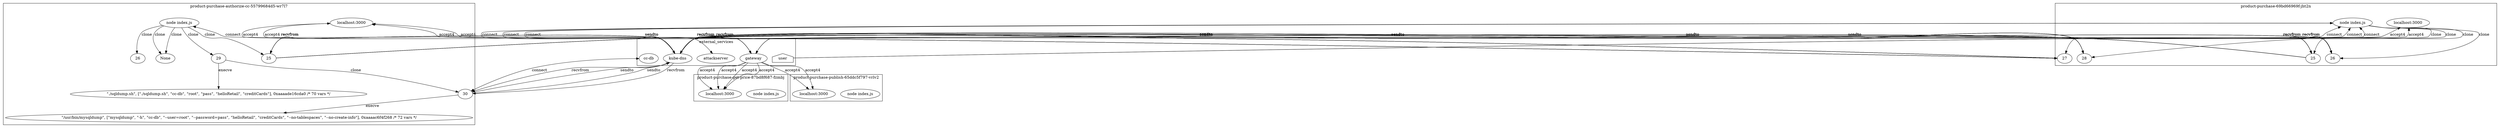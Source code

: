digraph G {
	subgraph "cluster_ product-purchase-authorize-cc-55799684d5-wr7l7 " {
		label=" product-purchase-authorize-cc-55799684d5-wr7l7 "
		65932 [label="node index.js"]
		"product-purchase-authorize-cc_localhost_3000" [label="localhost:3000"]
		"product-purchase-authorize-cc_localhost_3000" [label="localhost:3000"]
		65932 -> 70397 [label=clone]
		65932 -> 70392 [label=clone]
		65932 -> None [label=clone]
		65932 -> None [label=clone]
		"product-purchase-authorize-cc_localhost_3000" [label="localhost:3000"]
		"product-purchase-authorize-cc_localhost_3000" [label="localhost:3000"]
		65932 -> 71112 [label=clone]
		70397 [label=25]
		70392 [label=26]
		71112 [label=29]
		" product-purchase-authorize-cc-55799684d5-wr7l7 _./sqldump.sh cc-db root pass helloRetail creditCards" [label="\"./sqldump.sh\", [\"./sqldump.sh\", \"cc-db\", \"root\", \"pass\", \"helloRetail\", \"creditCards\"], 0xaaaade16cda0 /* 70 vars */"]
		71112 -> " product-purchase-authorize-cc-55799684d5-wr7l7 _./sqldump.sh cc-db root pass helloRetail creditCards" [label=execve]
		71112 -> 71119 [label=clone]
		71119 [label=30]
		" product-purchase-authorize-cc-55799684d5-wr7l7 _mysqldump -h cc-db --user=root --password=pass helloRetail creditCards --no-tablespaces --no-create-info" [label="\"/usr/bin/mysqldump\", [\"mysqldump\", \"-h\", \"cc-db\", \"--user=root\", \"--password=pass\", \"helloRetail\", \"creditCards\", \"--no-tablespaces\", \"--no-create-info\"], 0xaaaac6f4f268 /* 72 vars */"]
		71119 -> " product-purchase-authorize-cc-55799684d5-wr7l7 _mysqldump -h cc-db --user=root --password=pass helloRetail creditCards --no-tablespaces --no-create-info" [label=execve]
	}
	subgraph "cluster_ product-purchase-69bd66969f-jht2n " {
		label=" product-purchase-69bd66969f-jht2n "
		66779 [label="node index.js"]
		"product-purchase_localhost_3000" [label="localhost:3000"]
		"product-purchase_localhost_3000" [label="localhost:3000"]
		66779 -> 70313 [label=clone]
		66779 -> 70320 [label=clone]
		66779 -> 70316 [label=clone]
		66779 -> 70330 [label=clone]
		70313 [label=25]
		70320 [label=26]
		70316 [label=27]
		70330 [label=28]
	}
	subgraph "cluster_ product-purchase-get-price-87bd8f687-fzmbj " {
		label=" product-purchase-get-price-87bd8f687-fzmbj "
		67901 [label="node index.js"]
		"product-purchase-get-price_localhost_3000" [label="localhost:3000"]
		"product-purchase-get-price_localhost_3000" [label="localhost:3000"]
		"product-purchase-get-price_localhost_3000" [label="localhost:3000"]
		"product-purchase-get-price_localhost_3000" [label="localhost:3000"]
	}
	subgraph "cluster_ product-purchase-publish-65ddc5f797-vrlv2 " {
		label=" product-purchase-publish-65ddc5f797-vrlv2 "
		69231 [label="node index.js"]
		"product-purchase-publish_localhost_3000" [label="localhost:3000"]
		"product-purchase-publish_localhost_3000" [label="localhost:3000"]
	}
	subgraph cluster_services {
		label=external_services
		user [shape=house]
		"10.107.89.58_8080" -> "product-purchase-authorize-cc_localhost_3000" [label=accept4]
		"10.107.89.58_8080" -> "product-purchase-authorize-cc_localhost_3000" [label=accept4]
		"10.98.233.181_8889" [label=attackserver]
		65932 -> "10.98.233.181_8889" [label=connect dir=both]
		"10.107.89.58_8080" -> "product-purchase-authorize-cc_localhost_3000" [label=accept4]
		"10.107.89.58_8080" -> "product-purchase-authorize-cc_localhost_3000" [label=accept4]
		"10.96.0.10_53" [label="kube-dns"]
		70397 -> "10.96.0.10_53" [label=sendto]
		"10.96.0.10_53" [label="kube-dns"]
		70397 -> "10.96.0.10_53" [label=sendto]
		"10.96.0.10_53" [label="kube-dns"]
		"10.96.0.10_53" -> 70397 [label=recvfrom]
		"10.96.0.10_53" [label="kube-dns"]
		"10.96.0.10_53" -> 70397 [label=recvfrom]
		"10.96.0.10_53" [label="kube-dns"]
		70397 -> "10.96.0.10_53" [label=sendto]
		"10.96.0.10_53" [label="kube-dns"]
		70397 -> "10.96.0.10_53" [label=sendto]
		"10.96.0.10_53" [label="kube-dns"]
		"10.96.0.10_53" -> 70397 [label=recvfrom]
		"10.96.0.10_53" [label="kube-dns"]
		"10.96.0.10_53" -> 70397 [label=recvfrom]
		"10.96.0.10_53" [label="kube-dns"]
		70397 -> "10.96.0.10_53" [label=sendto]
		"10.96.0.10_53" [label="kube-dns"]
		70397 -> "10.96.0.10_53" [label=sendto]
		"10.96.0.10_53" [label="kube-dns"]
		"10.96.0.10_53" -> 70397 [label=recvfrom]
		"10.96.0.10_53" [label="kube-dns"]
		"10.96.0.10_53" -> 70397 [label=recvfrom]
		"10.96.0.10_53" [label="kube-dns"]
		70397 -> "10.96.0.10_53" [label=sendto]
		"10.96.0.10_53" [label="kube-dns"]
		70397 -> "10.96.0.10_53" [label=sendto]
		"10.96.0.10_53" [label="kube-dns"]
		"10.96.0.10_53" -> 70397 [label=recvfrom]
		"10.96.0.10_53" [label="kube-dns"]
		"10.96.0.10_53" -> 70397 [label=recvfrom]
		"10.96.0.10_53" [label="kube-dns"]
		71119 -> "10.96.0.10_53" [label=sendto]
		"10.96.0.10_53" [label="kube-dns"]
		71119 -> "10.96.0.10_53" [label=sendto]
		"10.96.0.10_53" [label="kube-dns"]
		"10.96.0.10_53" -> 71119 [label=recvfrom]
		"10.96.0.10_53" [label="kube-dns"]
		"10.96.0.10_53" -> 71119 [label=recvfrom]
		"10.108.103.217_3306" [label="cc-db"]
		71119 -> "10.108.103.217_3306" [label=connect dir=both]
		user -> "product-purchase_localhost_3000" [label=accept4]
		user -> "product-purchase_localhost_3000" [label=accept4]
		"10.107.89.58_8080" [label=gateway]
		66779 -> "10.107.89.58_8080" [label=connect dir=both]
		"10.107.89.58_8080" [label=gateway]
		66779 -> "10.107.89.58_8080" [label=connect dir=both]
		"10.107.89.58_8080" [label=gateway]
		66779 -> "10.107.89.58_8080" [label=connect dir=both]
		"10.107.89.58_8080" [label=gateway]
		66779 -> "10.107.89.58_8080" [label=connect dir=both]
		"10.107.89.58_8080" [label=gateway]
		66779 -> "10.107.89.58_8080" [label=connect dir=both]
		"10.107.89.58_8080" [label=gateway]
		66779 -> "10.107.89.58_8080" [label=connect dir=both]
		"10.96.0.10_53" [label="kube-dns"]
		70313 -> "10.96.0.10_53" [label=sendto]
		"10.96.0.10_53" [label="kube-dns"]
		70313 -> "10.96.0.10_53" [label=sendto]
		"10.96.0.10_53" [label="kube-dns"]
		"10.96.0.10_53" -> 70313 [label=recvfrom]
		"10.96.0.10_53" [label="kube-dns"]
		"10.96.0.10_53" -> 70313 [label=recvfrom]
		"10.96.0.10_53" [label="kube-dns"]
		70313 -> "10.96.0.10_53" [label=sendto]
		"10.96.0.10_53" [label="kube-dns"]
		70313 -> "10.96.0.10_53" [label=sendto]
		"10.96.0.10_53" [label="kube-dns"]
		"10.96.0.10_53" -> 70313 [label=recvfrom]
		"10.96.0.10_53" [label="kube-dns"]
		"10.96.0.10_53" -> 70313 [label=recvfrom]
		"10.96.0.10_53" [label="kube-dns"]
		70313 -> "10.96.0.10_53" [label=sendto]
		"10.96.0.10_53" [label="kube-dns"]
		70313 -> "10.96.0.10_53" [label=sendto]
		"10.96.0.10_53" [label="kube-dns"]
		"10.96.0.10_53" -> 70313 [label=recvfrom]
		"10.96.0.10_53" [label="kube-dns"]
		"10.96.0.10_53" -> 70313 [label=recvfrom]
		"10.96.0.10_53" [label="kube-dns"]
		70313 -> "10.96.0.10_53" [label=sendto]
		"10.96.0.10_53" [label="kube-dns"]
		70313 -> "10.96.0.10_53" [label=sendto]
		"10.96.0.10_53" [label="kube-dns"]
		"10.96.0.10_53" -> 70313 [label=recvfrom]
		"10.96.0.10_53" [label="kube-dns"]
		"10.96.0.10_53" -> 70313 [label=recvfrom]
		"10.96.0.10_53" [label="kube-dns"]
		70313 -> "10.96.0.10_53" [label=sendto]
		"10.96.0.10_53" [label="kube-dns"]
		70313 -> "10.96.0.10_53" [label=sendto]
		"10.96.0.10_53" [label="kube-dns"]
		"10.96.0.10_53" -> 70313 [label=recvfrom]
		"10.96.0.10_53" [label="kube-dns"]
		"10.96.0.10_53" -> 70313 [label=recvfrom]
		"10.96.0.10_53" [label="kube-dns"]
		70313 -> "10.96.0.10_53" [label=sendto]
		"10.96.0.10_53" [label="kube-dns"]
		70313 -> "10.96.0.10_53" [label=sendto]
		"10.96.0.10_53" [label="kube-dns"]
		"10.96.0.10_53" -> 70313 [label=recvfrom]
		"10.96.0.10_53" [label="kube-dns"]
		"10.96.0.10_53" -> 70313 [label=recvfrom]
		"10.96.0.10_53" [label="kube-dns"]
		70313 -> "10.96.0.10_53" [label=sendto]
		"10.96.0.10_53" [label="kube-dns"]
		70313 -> "10.96.0.10_53" [label=sendto]
		"10.96.0.10_53" [label="kube-dns"]
		"10.96.0.10_53" -> 70313 [label=recvfrom]
		"10.96.0.10_53" [label="kube-dns"]
		"10.96.0.10_53" -> 70313 [label=recvfrom]
		"10.96.0.10_53" [label="kube-dns"]
		70313 -> "10.96.0.10_53" [label=sendto]
		"10.96.0.10_53" [label="kube-dns"]
		70313 -> "10.96.0.10_53" [label=sendto]
		"10.96.0.10_53" [label="kube-dns"]
		"10.96.0.10_53" -> 70313 [label=recvfrom]
		"10.96.0.10_53" [label="kube-dns"]
		"10.96.0.10_53" -> 70313 [label=recvfrom]
		"10.96.0.10_53" [label="kube-dns"]
		70320 -> "10.96.0.10_53" [label=sendto]
		"10.96.0.10_53" [label="kube-dns"]
		70320 -> "10.96.0.10_53" [label=sendto]
		"10.96.0.10_53" [label="kube-dns"]
		"10.96.0.10_53" -> 70320 [label=recvfrom]
		"10.96.0.10_53" [label="kube-dns"]
		"10.96.0.10_53" -> 70320 [label=recvfrom]
		"10.96.0.10_53" [label="kube-dns"]
		70320 -> "10.96.0.10_53" [label=sendto]
		"10.96.0.10_53" [label="kube-dns"]
		70320 -> "10.96.0.10_53" [label=sendto]
		"10.96.0.10_53" [label="kube-dns"]
		"10.96.0.10_53" -> 70320 [label=recvfrom]
		"10.96.0.10_53" [label="kube-dns"]
		"10.96.0.10_53" -> 70320 [label=recvfrom]
		"10.96.0.10_53" [label="kube-dns"]
		70320 -> "10.96.0.10_53" [label=sendto]
		"10.96.0.10_53" [label="kube-dns"]
		70320 -> "10.96.0.10_53" [label=sendto]
		"10.96.0.10_53" [label="kube-dns"]
		"10.96.0.10_53" -> 70320 [label=recvfrom]
		"10.96.0.10_53" [label="kube-dns"]
		"10.96.0.10_53" -> 70320 [label=recvfrom]
		"10.96.0.10_53" [label="kube-dns"]
		70320 -> "10.96.0.10_53" [label=sendto]
		"10.96.0.10_53" [label="kube-dns"]
		70320 -> "10.96.0.10_53" [label=sendto]
		"10.96.0.10_53" [label="kube-dns"]
		"10.96.0.10_53" -> 70320 [label=recvfrom]
		"10.96.0.10_53" [label="kube-dns"]
		"10.96.0.10_53" -> 70320 [label=recvfrom]
		"10.96.0.10_53" [label="kube-dns"]
		70316 -> "10.96.0.10_53" [label=sendto]
		"10.96.0.10_53" [label="kube-dns"]
		70316 -> "10.96.0.10_53" [label=sendto]
		"10.96.0.10_53" [label="kube-dns"]
		"10.96.0.10_53" -> 70316 [label=recvfrom]
		"10.96.0.10_53" [label="kube-dns"]
		"10.96.0.10_53" -> 70316 [label=recvfrom]
		"10.96.0.10_53" [label="kube-dns"]
		70316 -> "10.96.0.10_53" [label=sendto]
		"10.96.0.10_53" [label="kube-dns"]
		70316 -> "10.96.0.10_53" [label=sendto]
		"10.96.0.10_53" [label="kube-dns"]
		"10.96.0.10_53" -> 70316 [label=recvfrom]
		"10.96.0.10_53" [label="kube-dns"]
		"10.96.0.10_53" -> 70316 [label=recvfrom]
		"10.96.0.10_53" [label="kube-dns"]
		70316 -> "10.96.0.10_53" [label=sendto]
		"10.96.0.10_53" [label="kube-dns"]
		70316 -> "10.96.0.10_53" [label=sendto]
		"10.96.0.10_53" [label="kube-dns"]
		"10.96.0.10_53" -> 70316 [label=recvfrom]
		"10.96.0.10_53" [label="kube-dns"]
		"10.96.0.10_53" -> 70316 [label=recvfrom]
		"10.96.0.10_53" [label="kube-dns"]
		70316 -> "10.96.0.10_53" [label=sendto]
		"10.96.0.10_53" [label="kube-dns"]
		70316 -> "10.96.0.10_53" [label=sendto]
		"10.96.0.10_53" [label="kube-dns"]
		"10.96.0.10_53" -> 70316 [label=recvfrom]
		"10.96.0.10_53" [label="kube-dns"]
		"10.96.0.10_53" -> 70316 [label=recvfrom]
		"10.96.0.10_53" [label="kube-dns"]
		70316 -> "10.96.0.10_53" [label=sendto]
		"10.96.0.10_53" [label="kube-dns"]
		70316 -> "10.96.0.10_53" [label=sendto]
		"10.96.0.10_53" [label="kube-dns"]
		"10.96.0.10_53" -> 70316 [label=recvfrom]
		"10.96.0.10_53" [label="kube-dns"]
		"10.96.0.10_53" -> 70316 [label=recvfrom]
		"10.96.0.10_53" [label="kube-dns"]
		70316 -> "10.96.0.10_53" [label=sendto]
		"10.96.0.10_53" [label="kube-dns"]
		70316 -> "10.96.0.10_53" [label=sendto]
		"10.96.0.10_53" [label="kube-dns"]
		"10.96.0.10_53" -> 70316 [label=recvfrom]
		"10.96.0.10_53" [label="kube-dns"]
		"10.96.0.10_53" -> 70316 [label=recvfrom]
		"10.96.0.10_53" [label="kube-dns"]
		70316 -> "10.96.0.10_53" [label=sendto]
		"10.96.0.10_53" [label="kube-dns"]
		70316 -> "10.96.0.10_53" [label=sendto]
		"10.96.0.10_53" [label="kube-dns"]
		"10.96.0.10_53" -> 70316 [label=recvfrom]
		"10.96.0.10_53" [label="kube-dns"]
		"10.96.0.10_53" -> 70316 [label=recvfrom]
		"10.96.0.10_53" [label="kube-dns"]
		70316 -> "10.96.0.10_53" [label=sendto]
		"10.96.0.10_53" [label="kube-dns"]
		70316 -> "10.96.0.10_53" [label=sendto]
		"10.96.0.10_53" [label="kube-dns"]
		"10.96.0.10_53" -> 70316 [label=recvfrom]
		"10.96.0.10_53" [label="kube-dns"]
		"10.96.0.10_53" -> 70316 [label=recvfrom]
		"10.96.0.10_53" [label="kube-dns"]
		70330 -> "10.96.0.10_53" [label=sendto]
		"10.96.0.10_53" [label="kube-dns"]
		70330 -> "10.96.0.10_53" [label=sendto]
		"10.96.0.10_53" [label="kube-dns"]
		"10.96.0.10_53" -> 70330 [label=recvfrom]
		"10.96.0.10_53" [label="kube-dns"]
		"10.96.0.10_53" -> 70330 [label=recvfrom]
		"10.96.0.10_53" [label="kube-dns"]
		70330 -> "10.96.0.10_53" [label=sendto]
		"10.96.0.10_53" [label="kube-dns"]
		70330 -> "10.96.0.10_53" [label=sendto]
		"10.96.0.10_53" [label="kube-dns"]
		"10.96.0.10_53" -> 70330 [label=recvfrom]
		"10.96.0.10_53" [label="kube-dns"]
		"10.96.0.10_53" -> 70330 [label=recvfrom]
		"10.96.0.10_53" [label="kube-dns"]
		70330 -> "10.96.0.10_53" [label=sendto]
		"10.96.0.10_53" [label="kube-dns"]
		70330 -> "10.96.0.10_53" [label=sendto]
		"10.96.0.10_53" [label="kube-dns"]
		"10.96.0.10_53" -> 70330 [label=recvfrom]
		"10.96.0.10_53" [label="kube-dns"]
		"10.96.0.10_53" -> 70330 [label=recvfrom]
		"10.96.0.10_53" [label="kube-dns"]
		70330 -> "10.96.0.10_53" [label=sendto]
		"10.96.0.10_53" [label="kube-dns"]
		70330 -> "10.96.0.10_53" [label=sendto]
		"10.96.0.10_53" [label="kube-dns"]
		"10.96.0.10_53" -> 70330 [label=recvfrom]
		"10.96.0.10_53" [label="kube-dns"]
		"10.96.0.10_53" -> 70330 [label=recvfrom]
		"10.107.89.58_8080" -> "product-purchase-get-price_localhost_3000" [label=accept4]
		"10.107.89.58_8080" -> "product-purchase-get-price_localhost_3000" [label=accept4]
		"10.107.89.58_8080" -> "product-purchase-get-price_localhost_3000" [label=accept4]
		"10.107.89.58_8080" -> "product-purchase-get-price_localhost_3000" [label=accept4]
		"10.107.89.58_8080" -> "product-purchase-publish_localhost_3000" [label=accept4]
		"10.107.89.58_8080" -> "product-purchase-publish_localhost_3000" [label=accept4]
	}
}
